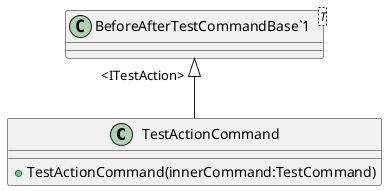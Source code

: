 @startuml
class TestActionCommand {
    + TestActionCommand(innerCommand:TestCommand)
}
class "BeforeAfterTestCommandBase`1"<T> {
}
"BeforeAfterTestCommandBase`1" "<ITestAction>" <|-- TestActionCommand
@enduml

